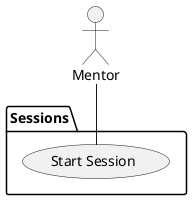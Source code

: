 @startuml StartSession
actor :Mentor:
package "Sessions" {
  (Start Session) as Start
}
Mentor -- Start
@enduml


# Participating Actors

- Mentor

# Preconditions

- The Mentor is present
- The current time is less than the maximum Tardiness Interval

# Flow of Events

1. The Mentor clicks a "Start Session" button
2. The system displays a confirmation message

# Quality Requirements

- The system should display both when the Session needs to be started and when the Mentor is considered tardy/absent

@startuml StartSession Object
class StartSession <<control>>
class StartSessionButton <<boundary>>
class Session <<entity>>
StartSession --> StartSessionButton
StartSession --> Session
@enduml
